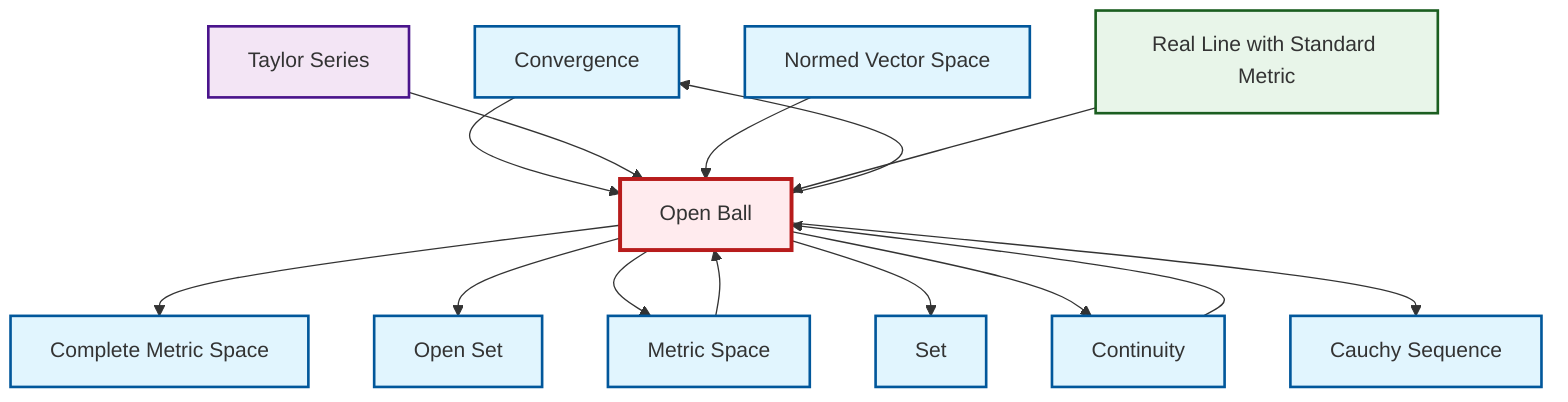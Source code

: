 graph TD
    classDef definition fill:#e1f5fe,stroke:#01579b,stroke-width:2px
    classDef theorem fill:#f3e5f5,stroke:#4a148c,stroke-width:2px
    classDef axiom fill:#fff3e0,stroke:#e65100,stroke-width:2px
    classDef example fill:#e8f5e9,stroke:#1b5e20,stroke-width:2px
    classDef current fill:#ffebee,stroke:#b71c1c,stroke-width:3px
    def-cauchy-sequence["Cauchy Sequence"]:::definition
    def-open-set["Open Set"]:::definition
    def-convergence["Convergence"]:::definition
    def-metric-space["Metric Space"]:::definition
    def-normed-vector-space["Normed Vector Space"]:::definition
    def-set["Set"]:::definition
    ex-real-line-metric["Real Line with Standard Metric"]:::example
    def-complete-metric-space["Complete Metric Space"]:::definition
    def-continuity["Continuity"]:::definition
    def-open-ball["Open Ball"]:::definition
    thm-taylor-series["Taylor Series"]:::theorem
    def-metric-space --> def-open-ball
    def-open-ball --> def-complete-metric-space
    def-open-ball --> def-open-set
    def-convergence --> def-open-ball
    def-open-ball --> def-metric-space
    def-open-ball --> def-set
    def-open-ball --> def-convergence
    def-open-ball --> def-continuity
    thm-taylor-series --> def-open-ball
    def-normed-vector-space --> def-open-ball
    ex-real-line-metric --> def-open-ball
    def-continuity --> def-open-ball
    def-open-ball --> def-cauchy-sequence
    class def-open-ball current